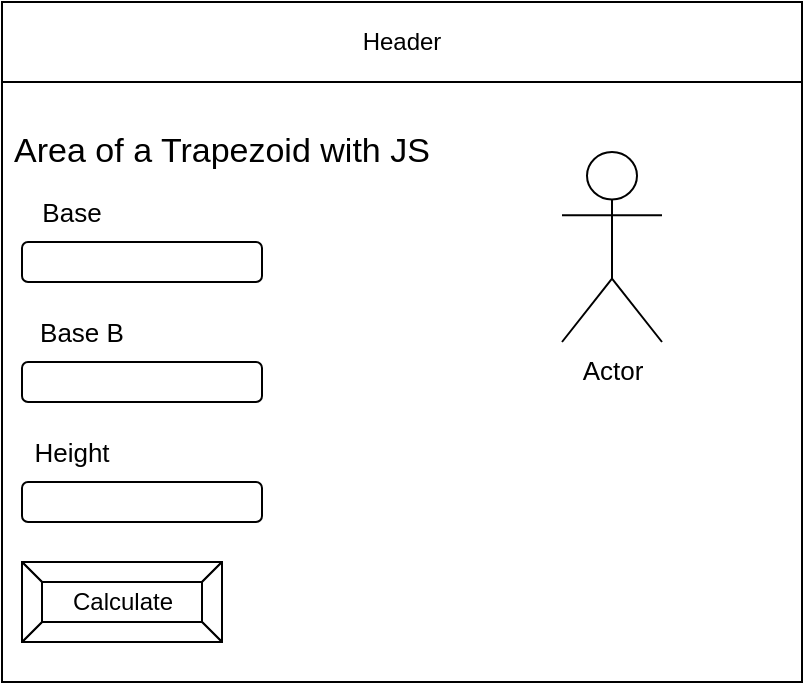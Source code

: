 <mxfile>
    <diagram id="pIaEtrtLPv3HG8r1JEND" name="Page-1">
        <mxGraphModel dx="594" dy="531" grid="1" gridSize="10" guides="1" tooltips="1" connect="1" arrows="1" fold="1" page="1" pageScale="1" pageWidth="850" pageHeight="1100" math="0" shadow="0">
            <root>
                <mxCell id="0"/>
                <mxCell id="1" parent="0"/>
                <mxCell id="2" value="" style="rounded=0;whiteSpace=wrap;html=1;" parent="1" vertex="1">
                    <mxGeometry x="80" y="80" width="400" height="340" as="geometry"/>
                </mxCell>
                <mxCell id="3" value="Header" style="rounded=0;whiteSpace=wrap;html=1;" parent="1" vertex="1">
                    <mxGeometry x="80" y="80" width="400" height="40" as="geometry"/>
                </mxCell>
                <mxCell id="6" value="Calculate" style="labelPosition=center;verticalLabelPosition=middle;align=center;html=1;shape=mxgraph.basic.button;dx=10;" parent="1" vertex="1">
                    <mxGeometry x="90" y="360" width="100" height="40" as="geometry"/>
                </mxCell>
                <mxCell id="8" value="&lt;font style=&quot;font-size: 17px&quot;&gt;Area of a Trapezoid with JS&lt;/font&gt;" style="text;html=1;strokeColor=none;fillColor=none;align=center;verticalAlign=middle;whiteSpace=wrap;rounded=0;" vertex="1" parent="1">
                    <mxGeometry x="80" y="130" width="220" height="50" as="geometry"/>
                </mxCell>
                <mxCell id="10" value="&lt;span style=&quot;font-size: 13px&quot;&gt;Base&lt;br&gt;&lt;/span&gt;" style="text;html=1;strokeColor=none;fillColor=none;align=center;verticalAlign=middle;whiteSpace=wrap;rounded=0;fontSize=17;" vertex="1" parent="1">
                    <mxGeometry x="90" y="170" width="50" height="30" as="geometry"/>
                </mxCell>
                <mxCell id="11" value="" style="rounded=1;whiteSpace=wrap;html=1;fontSize=13;" vertex="1" parent="1">
                    <mxGeometry x="90" y="200" width="120" height="20" as="geometry"/>
                </mxCell>
                <mxCell id="13" value="" style="rounded=1;whiteSpace=wrap;html=1;fontSize=13;" vertex="1" parent="1">
                    <mxGeometry x="90" y="260" width="120" height="20" as="geometry"/>
                </mxCell>
                <mxCell id="16" value="" style="edgeStyle=none;html=1;fontSize=13;" edge="1" parent="1" source="14" target="13">
                    <mxGeometry relative="1" as="geometry"/>
                </mxCell>
                <mxCell id="14" value="Base B" style="text;html=1;strokeColor=none;fillColor=none;align=center;verticalAlign=middle;whiteSpace=wrap;rounded=0;fontSize=13;" vertex="1" parent="1">
                    <mxGeometry x="90" y="230" width="60" height="30" as="geometry"/>
                </mxCell>
                <mxCell id="17" value="" style="rounded=1;whiteSpace=wrap;html=1;fontSize=13;" vertex="1" parent="1">
                    <mxGeometry x="90" y="320" width="120" height="20" as="geometry"/>
                </mxCell>
                <mxCell id="18" value="Height" style="text;html=1;strokeColor=none;fillColor=none;align=center;verticalAlign=middle;whiteSpace=wrap;rounded=0;fontSize=13;" vertex="1" parent="1">
                    <mxGeometry x="90" y="290" width="50" height="30" as="geometry"/>
                </mxCell>
                <mxCell id="20" value="Actor" style="shape=umlActor;verticalLabelPosition=bottom;verticalAlign=top;html=1;outlineConnect=0;fontSize=13;" vertex="1" parent="1">
                    <mxGeometry x="360" y="155" width="50" height="95" as="geometry"/>
                </mxCell>
            </root>
        </mxGraphModel>
    </diagram>
</mxfile>